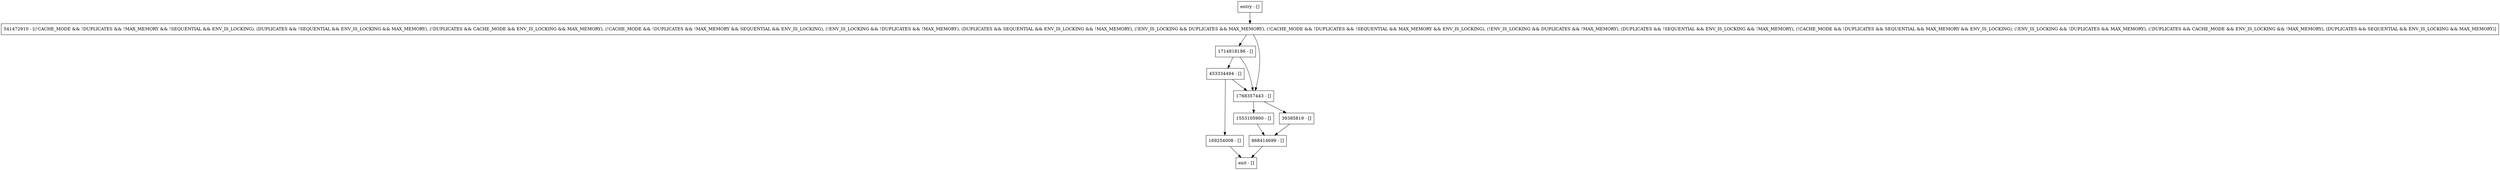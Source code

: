 digraph isBINDelta {
node [shape=record];
entry [label="entry - []"];
exit [label="exit - []"];
39385819 [label="39385819 - []"];
868414699 [label="868414699 - []"];
1714818186 [label="1714818186 - []"];
1553105900 [label="1553105900 - []"];
169254008 [label="169254008 - []"];
1768357443 [label="1768357443 - []"];
453334494 [label="453334494 - []"];
541472910 [label="541472910 - [(!CACHE_MODE && !DUPLICATES && !MAX_MEMORY && !SEQUENTIAL && ENV_IS_LOCKING), (DUPLICATES && !SEQUENTIAL && ENV_IS_LOCKING && MAX_MEMORY), (!DUPLICATES && CACHE_MODE && ENV_IS_LOCKING && MAX_MEMORY), (!CACHE_MODE && !DUPLICATES && !MAX_MEMORY && SEQUENTIAL && ENV_IS_LOCKING), (!ENV_IS_LOCKING && !DUPLICATES && !MAX_MEMORY), (DUPLICATES && SEQUENTIAL && ENV_IS_LOCKING && !MAX_MEMORY), (!ENV_IS_LOCKING && DUPLICATES && MAX_MEMORY), (!CACHE_MODE && !DUPLICATES && !SEQUENTIAL && MAX_MEMORY && ENV_IS_LOCKING), (!ENV_IS_LOCKING && DUPLICATES && !MAX_MEMORY), (DUPLICATES && !SEQUENTIAL && ENV_IS_LOCKING && !MAX_MEMORY), (!CACHE_MODE && !DUPLICATES && SEQUENTIAL && MAX_MEMORY && ENV_IS_LOCKING), (!ENV_IS_LOCKING && !DUPLICATES && MAX_MEMORY), (!DUPLICATES && CACHE_MODE && ENV_IS_LOCKING && !MAX_MEMORY), (DUPLICATES && SEQUENTIAL && ENV_IS_LOCKING && MAX_MEMORY)]"];
entry;
exit;
entry -> 541472910;
39385819 -> 868414699;
868414699 -> exit;
1714818186 -> 1768357443;
1714818186 -> 453334494;
1553105900 -> 868414699;
169254008 -> exit;
1768357443 -> 39385819;
1768357443 -> 1553105900;
453334494 -> 169254008;
453334494 -> 1768357443;
541472910 -> 1714818186;
541472910 -> 1768357443;
}
